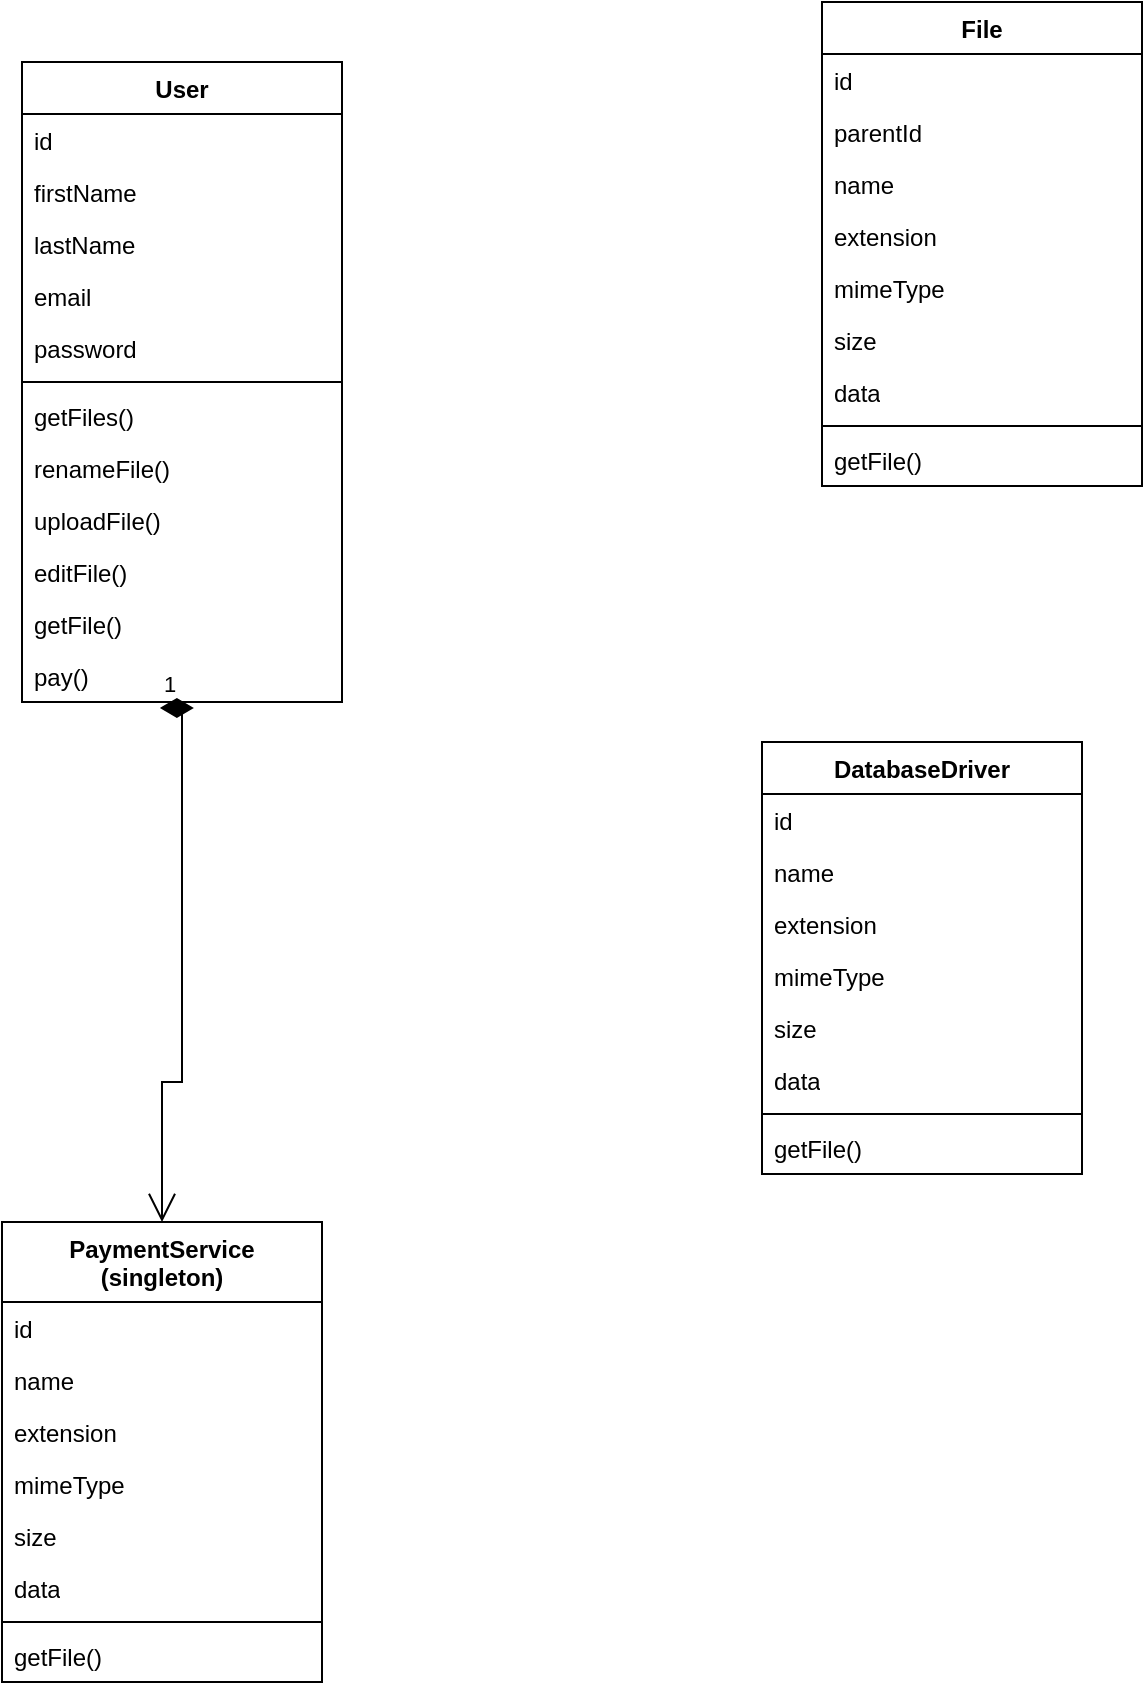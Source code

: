 <mxfile version="22.1.8" type="github">
  <diagram name="Страница — 1" id="ae4NTXzkYYZKuuAO2RhP">
    <mxGraphModel dx="2026" dy="1065" grid="1" gridSize="10" guides="1" tooltips="1" connect="1" arrows="1" fold="1" page="1" pageScale="1" pageWidth="827" pageHeight="1169" math="0" shadow="0">
      <root>
        <mxCell id="0" />
        <mxCell id="1" parent="0" />
        <mxCell id="Txf3gYKsGry0Up3m9KCP-1" value="User" style="swimlane;fontStyle=1;align=center;verticalAlign=top;childLayout=stackLayout;horizontal=1;startSize=26;horizontalStack=0;resizeParent=1;resizeParentMax=0;resizeLast=0;collapsible=1;marginBottom=0;whiteSpace=wrap;html=1;" vertex="1" parent="1">
          <mxGeometry x="220" y="220" width="160" height="320" as="geometry" />
        </mxCell>
        <mxCell id="Txf3gYKsGry0Up3m9KCP-28" value="id" style="text;strokeColor=none;fillColor=none;align=left;verticalAlign=top;spacingLeft=4;spacingRight=4;overflow=hidden;rotatable=0;points=[[0,0.5],[1,0.5]];portConstraint=eastwest;whiteSpace=wrap;html=1;" vertex="1" parent="Txf3gYKsGry0Up3m9KCP-1">
          <mxGeometry y="26" width="160" height="26" as="geometry" />
        </mxCell>
        <mxCell id="Txf3gYKsGry0Up3m9KCP-2" value="firstName" style="text;strokeColor=none;fillColor=none;align=left;verticalAlign=top;spacingLeft=4;spacingRight=4;overflow=hidden;rotatable=0;points=[[0,0.5],[1,0.5]];portConstraint=eastwest;whiteSpace=wrap;html=1;" vertex="1" parent="Txf3gYKsGry0Up3m9KCP-1">
          <mxGeometry y="52" width="160" height="26" as="geometry" />
        </mxCell>
        <mxCell id="Txf3gYKsGry0Up3m9KCP-5" value="lastName" style="text;strokeColor=none;fillColor=none;align=left;verticalAlign=top;spacingLeft=4;spacingRight=4;overflow=hidden;rotatable=0;points=[[0,0.5],[1,0.5]];portConstraint=eastwest;whiteSpace=wrap;html=1;" vertex="1" parent="Txf3gYKsGry0Up3m9KCP-1">
          <mxGeometry y="78" width="160" height="26" as="geometry" />
        </mxCell>
        <mxCell id="Txf3gYKsGry0Up3m9KCP-6" value="email" style="text;strokeColor=none;fillColor=none;align=left;verticalAlign=top;spacingLeft=4;spacingRight=4;overflow=hidden;rotatable=0;points=[[0,0.5],[1,0.5]];portConstraint=eastwest;whiteSpace=wrap;html=1;" vertex="1" parent="Txf3gYKsGry0Up3m9KCP-1">
          <mxGeometry y="104" width="160" height="26" as="geometry" />
        </mxCell>
        <mxCell id="Txf3gYKsGry0Up3m9KCP-7" value="password" style="text;strokeColor=none;fillColor=none;align=left;verticalAlign=top;spacingLeft=4;spacingRight=4;overflow=hidden;rotatable=0;points=[[0,0.5],[1,0.5]];portConstraint=eastwest;whiteSpace=wrap;html=1;" vertex="1" parent="Txf3gYKsGry0Up3m9KCP-1">
          <mxGeometry y="130" width="160" height="26" as="geometry" />
        </mxCell>
        <mxCell id="Txf3gYKsGry0Up3m9KCP-3" value="" style="line;strokeWidth=1;fillColor=none;align=left;verticalAlign=middle;spacingTop=-1;spacingLeft=3;spacingRight=3;rotatable=0;labelPosition=right;points=[];portConstraint=eastwest;strokeColor=inherit;" vertex="1" parent="Txf3gYKsGry0Up3m9KCP-1">
          <mxGeometry y="156" width="160" height="8" as="geometry" />
        </mxCell>
        <mxCell id="Txf3gYKsGry0Up3m9KCP-4" value="getFiles()&lt;br&gt;" style="text;strokeColor=none;fillColor=none;align=left;verticalAlign=top;spacingLeft=4;spacingRight=4;overflow=hidden;rotatable=0;points=[[0,0.5],[1,0.5]];portConstraint=eastwest;whiteSpace=wrap;html=1;" vertex="1" parent="Txf3gYKsGry0Up3m9KCP-1">
          <mxGeometry y="164" width="160" height="26" as="geometry" />
        </mxCell>
        <mxCell id="Txf3gYKsGry0Up3m9KCP-8" value="renameFile()&lt;br&gt;" style="text;strokeColor=none;fillColor=none;align=left;verticalAlign=top;spacingLeft=4;spacingRight=4;overflow=hidden;rotatable=0;points=[[0,0.5],[1,0.5]];portConstraint=eastwest;whiteSpace=wrap;html=1;" vertex="1" parent="Txf3gYKsGry0Up3m9KCP-1">
          <mxGeometry y="190" width="160" height="26" as="geometry" />
        </mxCell>
        <mxCell id="Txf3gYKsGry0Up3m9KCP-9" value="uploadFile()" style="text;strokeColor=none;fillColor=none;align=left;verticalAlign=top;spacingLeft=4;spacingRight=4;overflow=hidden;rotatable=0;points=[[0,0.5],[1,0.5]];portConstraint=eastwest;whiteSpace=wrap;html=1;" vertex="1" parent="Txf3gYKsGry0Up3m9KCP-1">
          <mxGeometry y="216" width="160" height="26" as="geometry" />
        </mxCell>
        <mxCell id="Txf3gYKsGry0Up3m9KCP-12" value="editFile()" style="text;strokeColor=none;fillColor=none;align=left;verticalAlign=top;spacingLeft=4;spacingRight=4;overflow=hidden;rotatable=0;points=[[0,0.5],[1,0.5]];portConstraint=eastwest;whiteSpace=wrap;html=1;" vertex="1" parent="Txf3gYKsGry0Up3m9KCP-1">
          <mxGeometry y="242" width="160" height="26" as="geometry" />
        </mxCell>
        <mxCell id="Txf3gYKsGry0Up3m9KCP-10" value="getFile()" style="text;strokeColor=none;fillColor=none;align=left;verticalAlign=top;spacingLeft=4;spacingRight=4;overflow=hidden;rotatable=0;points=[[0,0.5],[1,0.5]];portConstraint=eastwest;whiteSpace=wrap;html=1;" vertex="1" parent="Txf3gYKsGry0Up3m9KCP-1">
          <mxGeometry y="268" width="160" height="26" as="geometry" />
        </mxCell>
        <mxCell id="Txf3gYKsGry0Up3m9KCP-11" value="pay()" style="text;strokeColor=none;fillColor=none;align=left;verticalAlign=top;spacingLeft=4;spacingRight=4;overflow=hidden;rotatable=0;points=[[0,0.5],[1,0.5]];portConstraint=eastwest;whiteSpace=wrap;html=1;" vertex="1" parent="Txf3gYKsGry0Up3m9KCP-1">
          <mxGeometry y="294" width="160" height="26" as="geometry" />
        </mxCell>
        <mxCell id="Txf3gYKsGry0Up3m9KCP-14" value="File" style="swimlane;fontStyle=1;align=center;verticalAlign=top;childLayout=stackLayout;horizontal=1;startSize=26;horizontalStack=0;resizeParent=1;resizeParentMax=0;resizeLast=0;collapsible=1;marginBottom=0;whiteSpace=wrap;html=1;" vertex="1" parent="1">
          <mxGeometry x="620" y="190" width="160" height="242" as="geometry" />
        </mxCell>
        <mxCell id="Txf3gYKsGry0Up3m9KCP-15" value="id" style="text;strokeColor=none;fillColor=none;align=left;verticalAlign=top;spacingLeft=4;spacingRight=4;overflow=hidden;rotatable=0;points=[[0,0.5],[1,0.5]];portConstraint=eastwest;whiteSpace=wrap;html=1;" vertex="1" parent="Txf3gYKsGry0Up3m9KCP-14">
          <mxGeometry y="26" width="160" height="26" as="geometry" />
        </mxCell>
        <mxCell id="Txf3gYKsGry0Up3m9KCP-50" value="parentId" style="text;strokeColor=none;fillColor=none;align=left;verticalAlign=top;spacingLeft=4;spacingRight=4;overflow=hidden;rotatable=0;points=[[0,0.5],[1,0.5]];portConstraint=eastwest;whiteSpace=wrap;html=1;" vertex="1" parent="Txf3gYKsGry0Up3m9KCP-14">
          <mxGeometry y="52" width="160" height="26" as="geometry" />
        </mxCell>
        <mxCell id="Txf3gYKsGry0Up3m9KCP-27" value="name" style="text;strokeColor=none;fillColor=none;align=left;verticalAlign=top;spacingLeft=4;spacingRight=4;overflow=hidden;rotatable=0;points=[[0,0.5],[1,0.5]];portConstraint=eastwest;whiteSpace=wrap;html=1;" vertex="1" parent="Txf3gYKsGry0Up3m9KCP-14">
          <mxGeometry y="78" width="160" height="26" as="geometry" />
        </mxCell>
        <mxCell id="Txf3gYKsGry0Up3m9KCP-16" value="extension" style="text;strokeColor=none;fillColor=none;align=left;verticalAlign=top;spacingLeft=4;spacingRight=4;overflow=hidden;rotatable=0;points=[[0,0.5],[1,0.5]];portConstraint=eastwest;whiteSpace=wrap;html=1;" vertex="1" parent="Txf3gYKsGry0Up3m9KCP-14">
          <mxGeometry y="104" width="160" height="26" as="geometry" />
        </mxCell>
        <mxCell id="Txf3gYKsGry0Up3m9KCP-17" value="mimeType" style="text;strokeColor=none;fillColor=none;align=left;verticalAlign=top;spacingLeft=4;spacingRight=4;overflow=hidden;rotatable=0;points=[[0,0.5],[1,0.5]];portConstraint=eastwest;whiteSpace=wrap;html=1;" vertex="1" parent="Txf3gYKsGry0Up3m9KCP-14">
          <mxGeometry y="130" width="160" height="26" as="geometry" />
        </mxCell>
        <mxCell id="Txf3gYKsGry0Up3m9KCP-18" value="size" style="text;strokeColor=none;fillColor=none;align=left;verticalAlign=top;spacingLeft=4;spacingRight=4;overflow=hidden;rotatable=0;points=[[0,0.5],[1,0.5]];portConstraint=eastwest;whiteSpace=wrap;html=1;" vertex="1" parent="Txf3gYKsGry0Up3m9KCP-14">
          <mxGeometry y="156" width="160" height="26" as="geometry" />
        </mxCell>
        <mxCell id="Txf3gYKsGry0Up3m9KCP-26" value="data" style="text;strokeColor=none;fillColor=none;align=left;verticalAlign=top;spacingLeft=4;spacingRight=4;overflow=hidden;rotatable=0;points=[[0,0.5],[1,0.5]];portConstraint=eastwest;whiteSpace=wrap;html=1;" vertex="1" parent="Txf3gYKsGry0Up3m9KCP-14">
          <mxGeometry y="182" width="160" height="26" as="geometry" />
        </mxCell>
        <mxCell id="Txf3gYKsGry0Up3m9KCP-19" value="" style="line;strokeWidth=1;fillColor=none;align=left;verticalAlign=middle;spacingTop=-1;spacingLeft=3;spacingRight=3;rotatable=0;labelPosition=right;points=[];portConstraint=eastwest;strokeColor=inherit;" vertex="1" parent="Txf3gYKsGry0Up3m9KCP-14">
          <mxGeometry y="208" width="160" height="8" as="geometry" />
        </mxCell>
        <mxCell id="Txf3gYKsGry0Up3m9KCP-24" value="getFile()" style="text;strokeColor=none;fillColor=none;align=left;verticalAlign=top;spacingLeft=4;spacingRight=4;overflow=hidden;rotatable=0;points=[[0,0.5],[1,0.5]];portConstraint=eastwest;whiteSpace=wrap;html=1;" vertex="1" parent="Txf3gYKsGry0Up3m9KCP-14">
          <mxGeometry y="216" width="160" height="26" as="geometry" />
        </mxCell>
        <mxCell id="Txf3gYKsGry0Up3m9KCP-29" value="PaymentService&lt;br&gt;(singleton)" style="swimlane;fontStyle=1;align=center;verticalAlign=top;childLayout=stackLayout;horizontal=1;startSize=40;horizontalStack=0;resizeParent=1;resizeParentMax=0;resizeLast=0;collapsible=1;marginBottom=0;whiteSpace=wrap;html=1;" vertex="1" parent="1">
          <mxGeometry x="210" y="800" width="160" height="230" as="geometry" />
        </mxCell>
        <mxCell id="Txf3gYKsGry0Up3m9KCP-30" value="id" style="text;strokeColor=none;fillColor=none;align=left;verticalAlign=top;spacingLeft=4;spacingRight=4;overflow=hidden;rotatable=0;points=[[0,0.5],[1,0.5]];portConstraint=eastwest;whiteSpace=wrap;html=1;" vertex="1" parent="Txf3gYKsGry0Up3m9KCP-29">
          <mxGeometry y="40" width="160" height="26" as="geometry" />
        </mxCell>
        <mxCell id="Txf3gYKsGry0Up3m9KCP-31" value="name" style="text;strokeColor=none;fillColor=none;align=left;verticalAlign=top;spacingLeft=4;spacingRight=4;overflow=hidden;rotatable=0;points=[[0,0.5],[1,0.5]];portConstraint=eastwest;whiteSpace=wrap;html=1;" vertex="1" parent="Txf3gYKsGry0Up3m9KCP-29">
          <mxGeometry y="66" width="160" height="26" as="geometry" />
        </mxCell>
        <mxCell id="Txf3gYKsGry0Up3m9KCP-32" value="extension" style="text;strokeColor=none;fillColor=none;align=left;verticalAlign=top;spacingLeft=4;spacingRight=4;overflow=hidden;rotatable=0;points=[[0,0.5],[1,0.5]];portConstraint=eastwest;whiteSpace=wrap;html=1;" vertex="1" parent="Txf3gYKsGry0Up3m9KCP-29">
          <mxGeometry y="92" width="160" height="26" as="geometry" />
        </mxCell>
        <mxCell id="Txf3gYKsGry0Up3m9KCP-33" value="mimeType" style="text;strokeColor=none;fillColor=none;align=left;verticalAlign=top;spacingLeft=4;spacingRight=4;overflow=hidden;rotatable=0;points=[[0,0.5],[1,0.5]];portConstraint=eastwest;whiteSpace=wrap;html=1;" vertex="1" parent="Txf3gYKsGry0Up3m9KCP-29">
          <mxGeometry y="118" width="160" height="26" as="geometry" />
        </mxCell>
        <mxCell id="Txf3gYKsGry0Up3m9KCP-34" value="size" style="text;strokeColor=none;fillColor=none;align=left;verticalAlign=top;spacingLeft=4;spacingRight=4;overflow=hidden;rotatable=0;points=[[0,0.5],[1,0.5]];portConstraint=eastwest;whiteSpace=wrap;html=1;" vertex="1" parent="Txf3gYKsGry0Up3m9KCP-29">
          <mxGeometry y="144" width="160" height="26" as="geometry" />
        </mxCell>
        <mxCell id="Txf3gYKsGry0Up3m9KCP-35" value="data" style="text;strokeColor=none;fillColor=none;align=left;verticalAlign=top;spacingLeft=4;spacingRight=4;overflow=hidden;rotatable=0;points=[[0,0.5],[1,0.5]];portConstraint=eastwest;whiteSpace=wrap;html=1;" vertex="1" parent="Txf3gYKsGry0Up3m9KCP-29">
          <mxGeometry y="170" width="160" height="26" as="geometry" />
        </mxCell>
        <mxCell id="Txf3gYKsGry0Up3m9KCP-36" value="" style="line;strokeWidth=1;fillColor=none;align=left;verticalAlign=middle;spacingTop=-1;spacingLeft=3;spacingRight=3;rotatable=0;labelPosition=right;points=[];portConstraint=eastwest;strokeColor=inherit;" vertex="1" parent="Txf3gYKsGry0Up3m9KCP-29">
          <mxGeometry y="196" width="160" height="8" as="geometry" />
        </mxCell>
        <mxCell id="Txf3gYKsGry0Up3m9KCP-37" value="getFile()" style="text;strokeColor=none;fillColor=none;align=left;verticalAlign=top;spacingLeft=4;spacingRight=4;overflow=hidden;rotatable=0;points=[[0,0.5],[1,0.5]];portConstraint=eastwest;whiteSpace=wrap;html=1;" vertex="1" parent="Txf3gYKsGry0Up3m9KCP-29">
          <mxGeometry y="204" width="160" height="26" as="geometry" />
        </mxCell>
        <mxCell id="Txf3gYKsGry0Up3m9KCP-40" value="1" style="endArrow=open;html=1;endSize=12;startArrow=diamondThin;startSize=14;startFill=1;edgeStyle=orthogonalEdgeStyle;align=left;verticalAlign=bottom;rounded=0;exitX=0.431;exitY=1.115;exitDx=0;exitDy=0;exitPerimeter=0;entryX=0.5;entryY=0;entryDx=0;entryDy=0;" edge="1" parent="1" source="Txf3gYKsGry0Up3m9KCP-11" target="Txf3gYKsGry0Up3m9KCP-29">
          <mxGeometry x="-1" y="3" relative="1" as="geometry">
            <mxPoint x="330" y="540" as="sourcePoint" />
            <mxPoint x="490" y="540" as="targetPoint" />
            <Array as="points">
              <mxPoint x="300" y="543" />
              <mxPoint x="300" y="730" />
            </Array>
          </mxGeometry>
        </mxCell>
        <mxCell id="Txf3gYKsGry0Up3m9KCP-41" value="DatabaseDriver" style="swimlane;fontStyle=1;align=center;verticalAlign=top;childLayout=stackLayout;horizontal=1;startSize=26;horizontalStack=0;resizeParent=1;resizeParentMax=0;resizeLast=0;collapsible=1;marginBottom=0;whiteSpace=wrap;html=1;" vertex="1" parent="1">
          <mxGeometry x="590" y="560" width="160" height="216" as="geometry" />
        </mxCell>
        <mxCell id="Txf3gYKsGry0Up3m9KCP-42" value="id" style="text;strokeColor=none;fillColor=none;align=left;verticalAlign=top;spacingLeft=4;spacingRight=4;overflow=hidden;rotatable=0;points=[[0,0.5],[1,0.5]];portConstraint=eastwest;whiteSpace=wrap;html=1;" vertex="1" parent="Txf3gYKsGry0Up3m9KCP-41">
          <mxGeometry y="26" width="160" height="26" as="geometry" />
        </mxCell>
        <mxCell id="Txf3gYKsGry0Up3m9KCP-43" value="name" style="text;strokeColor=none;fillColor=none;align=left;verticalAlign=top;spacingLeft=4;spacingRight=4;overflow=hidden;rotatable=0;points=[[0,0.5],[1,0.5]];portConstraint=eastwest;whiteSpace=wrap;html=1;" vertex="1" parent="Txf3gYKsGry0Up3m9KCP-41">
          <mxGeometry y="52" width="160" height="26" as="geometry" />
        </mxCell>
        <mxCell id="Txf3gYKsGry0Up3m9KCP-44" value="extension" style="text;strokeColor=none;fillColor=none;align=left;verticalAlign=top;spacingLeft=4;spacingRight=4;overflow=hidden;rotatable=0;points=[[0,0.5],[1,0.5]];portConstraint=eastwest;whiteSpace=wrap;html=1;" vertex="1" parent="Txf3gYKsGry0Up3m9KCP-41">
          <mxGeometry y="78" width="160" height="26" as="geometry" />
        </mxCell>
        <mxCell id="Txf3gYKsGry0Up3m9KCP-45" value="mimeType" style="text;strokeColor=none;fillColor=none;align=left;verticalAlign=top;spacingLeft=4;spacingRight=4;overflow=hidden;rotatable=0;points=[[0,0.5],[1,0.5]];portConstraint=eastwest;whiteSpace=wrap;html=1;" vertex="1" parent="Txf3gYKsGry0Up3m9KCP-41">
          <mxGeometry y="104" width="160" height="26" as="geometry" />
        </mxCell>
        <mxCell id="Txf3gYKsGry0Up3m9KCP-46" value="size" style="text;strokeColor=none;fillColor=none;align=left;verticalAlign=top;spacingLeft=4;spacingRight=4;overflow=hidden;rotatable=0;points=[[0,0.5],[1,0.5]];portConstraint=eastwest;whiteSpace=wrap;html=1;" vertex="1" parent="Txf3gYKsGry0Up3m9KCP-41">
          <mxGeometry y="130" width="160" height="26" as="geometry" />
        </mxCell>
        <mxCell id="Txf3gYKsGry0Up3m9KCP-47" value="data" style="text;strokeColor=none;fillColor=none;align=left;verticalAlign=top;spacingLeft=4;spacingRight=4;overflow=hidden;rotatable=0;points=[[0,0.5],[1,0.5]];portConstraint=eastwest;whiteSpace=wrap;html=1;" vertex="1" parent="Txf3gYKsGry0Up3m9KCP-41">
          <mxGeometry y="156" width="160" height="26" as="geometry" />
        </mxCell>
        <mxCell id="Txf3gYKsGry0Up3m9KCP-48" value="" style="line;strokeWidth=1;fillColor=none;align=left;verticalAlign=middle;spacingTop=-1;spacingLeft=3;spacingRight=3;rotatable=0;labelPosition=right;points=[];portConstraint=eastwest;strokeColor=inherit;" vertex="1" parent="Txf3gYKsGry0Up3m9KCP-41">
          <mxGeometry y="182" width="160" height="8" as="geometry" />
        </mxCell>
        <mxCell id="Txf3gYKsGry0Up3m9KCP-49" value="getFile()" style="text;strokeColor=none;fillColor=none;align=left;verticalAlign=top;spacingLeft=4;spacingRight=4;overflow=hidden;rotatable=0;points=[[0,0.5],[1,0.5]];portConstraint=eastwest;whiteSpace=wrap;html=1;" vertex="1" parent="Txf3gYKsGry0Up3m9KCP-41">
          <mxGeometry y="190" width="160" height="26" as="geometry" />
        </mxCell>
      </root>
    </mxGraphModel>
  </diagram>
</mxfile>
